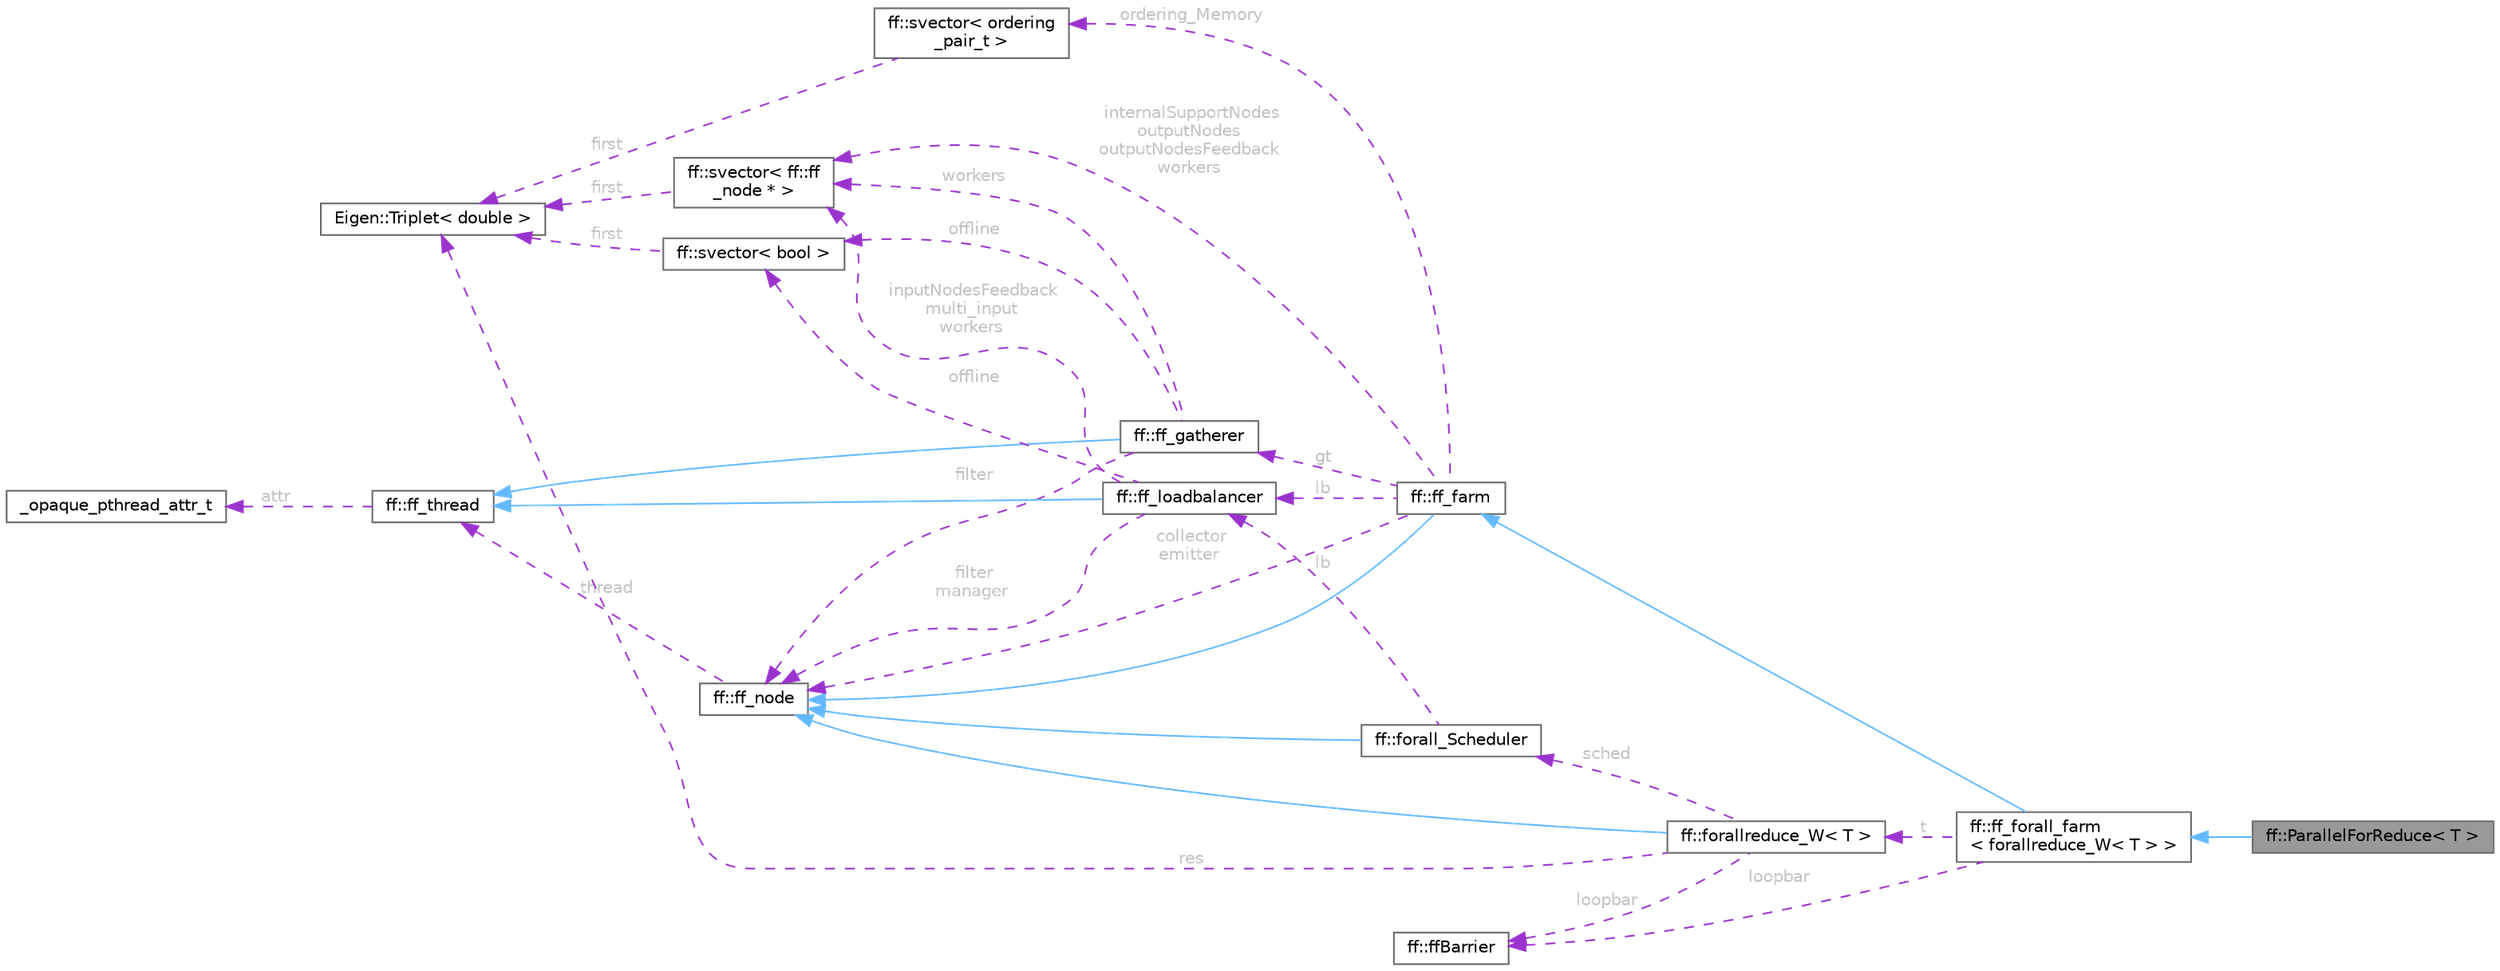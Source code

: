 digraph "ff::ParallelForReduce&lt; T &gt;"
{
 // LATEX_PDF_SIZE
  bgcolor="transparent";
  edge [fontname=Helvetica,fontsize=10,labelfontname=Helvetica,labelfontsize=10];
  node [fontname=Helvetica,fontsize=10,shape=box,height=0.2,width=0.4];
  rankdir="LR";
  Node1 [id="Node000001",label="ff::ParallelForReduce\< T \>",height=0.2,width=0.4,color="gray40", fillcolor="grey60", style="filled", fontcolor="black",tooltip="Parallel for and reduce. Run automatically."];
  Node2 -> Node1 [id="edge1_Node000001_Node000002",dir="back",color="steelblue1",style="solid",tooltip=" "];
  Node2 [id="Node000002",label="ff::ff_forall_farm\l\< forallreduce_W\< T \> \>",height=0.2,width=0.4,color="gray40", fillcolor="white", style="filled",URL="$classff_1_1ff__forall__farm.html",tooltip=" "];
  Node3 -> Node2 [id="edge2_Node000002_Node000003",dir="back",color="steelblue1",style="solid",tooltip=" "];
  Node3 [id="Node000003",label="ff::ff_farm",height=0.2,width=0.4,color="gray40", fillcolor="white", style="filled",URL="$classff_1_1ff__farm.html",tooltip="The Farm skeleton, with Emitter (lb_t) and Collector (gt_t)."];
  Node4 -> Node3 [id="edge3_Node000003_Node000004",dir="back",color="steelblue1",style="solid",tooltip=" "];
  Node4 [id="Node000004",label="ff::ff_node",height=0.2,width=0.4,color="gray40", fillcolor="white", style="filled",URL="$classff_1_1ff__node.html",tooltip="The FastFlow abstract contanier for a parallel activity (actor)."];
  Node5 -> Node4 [id="edge4_Node000004_Node000005",dir="back",color="darkorchid3",style="dashed",tooltip=" ",label=" thread",fontcolor="grey" ];
  Node5 [id="Node000005",label="ff::ff_thread",height=0.2,width=0.4,color="gray40", fillcolor="white", style="filled",URL="$classff_1_1ff__thread.html",tooltip="thread container for (leaves) ff_node"];
  Node6 -> Node5 [id="edge5_Node000005_Node000006",dir="back",color="darkorchid3",style="dashed",tooltip=" ",label=" attr",fontcolor="grey" ];
  Node6 [id="Node000006",label="_opaque_pthread_attr_t",height=0.2,width=0.4,color="gray40", fillcolor="white", style="filled",URL="$struct__opaque__pthread__attr__t.html",tooltip=" "];
  Node4 -> Node3 [id="edge6_Node000003_Node000004",dir="back",color="darkorchid3",style="dashed",tooltip=" ",label=" collector\nemitter",fontcolor="grey" ];
  Node7 -> Node3 [id="edge7_Node000003_Node000007",dir="back",color="darkorchid3",style="dashed",tooltip=" ",label=" lb",fontcolor="grey" ];
  Node7 [id="Node000007",label="ff::ff_loadbalancer",height=0.2,width=0.4,color="gray40", fillcolor="white", style="filled",URL="$classff_1_1ff__loadbalancer.html",tooltip="A class representing the Emitter node in a typical Farm skeleton."];
  Node5 -> Node7 [id="edge8_Node000007_Node000005",dir="back",color="steelblue1",style="solid",tooltip=" "];
  Node4 -> Node7 [id="edge9_Node000007_Node000004",dir="back",color="darkorchid3",style="dashed",tooltip=" ",label=" filter\nmanager",fontcolor="grey" ];
  Node8 -> Node7 [id="edge10_Node000007_Node000008",dir="back",color="darkorchid3",style="dashed",tooltip=" ",label=" inputNodesFeedback\nmulti_input\nworkers",fontcolor="grey" ];
  Node8 [id="Node000008",label="ff::svector\< ff::ff\l_node * \>",height=0.2,width=0.4,color="gray40", fillcolor="white", style="filled",URL="$classff_1_1svector.html",tooltip=" "];
  Node9 -> Node8 [id="edge11_Node000008_Node000009",dir="back",color="darkorchid3",style="dashed",tooltip=" ",label=" first",fontcolor="grey" ];
  Node9 [id="Node000009",label="Eigen::Triplet\< double \>",height=0.2,width=0.4,color="gray40", fillcolor="white", style="filled",URL="$class_eigen_1_1_triplet.html",tooltip=" "];
  Node10 -> Node7 [id="edge12_Node000007_Node000010",dir="back",color="darkorchid3",style="dashed",tooltip=" ",label=" offline",fontcolor="grey" ];
  Node10 [id="Node000010",label="ff::svector\< bool \>",height=0.2,width=0.4,color="gray40", fillcolor="white", style="filled",URL="$classff_1_1svector.html",tooltip=" "];
  Node9 -> Node10 [id="edge13_Node000010_Node000009",dir="back",color="darkorchid3",style="dashed",tooltip=" ",label=" first",fontcolor="grey" ];
  Node11 -> Node3 [id="edge14_Node000003_Node000011",dir="back",color="darkorchid3",style="dashed",tooltip=" ",label=" gt",fontcolor="grey" ];
  Node11 [id="Node000011",label="ff::ff_gatherer",height=0.2,width=0.4,color="gray40", fillcolor="white", style="filled",URL="$classff_1_1ff__gatherer.html",tooltip="A class representing the Collector node in a Farm skeleton."];
  Node5 -> Node11 [id="edge15_Node000011_Node000005",dir="back",color="steelblue1",style="solid",tooltip=" "];
  Node4 -> Node11 [id="edge16_Node000011_Node000004",dir="back",color="darkorchid3",style="dashed",tooltip=" ",label=" filter",fontcolor="grey" ];
  Node8 -> Node11 [id="edge17_Node000011_Node000008",dir="back",color="darkorchid3",style="dashed",tooltip=" ",label=" workers",fontcolor="grey" ];
  Node10 -> Node11 [id="edge18_Node000011_Node000010",dir="back",color="darkorchid3",style="dashed",tooltip=" ",label=" offline",fontcolor="grey" ];
  Node8 -> Node3 [id="edge19_Node000003_Node000008",dir="back",color="darkorchid3",style="dashed",tooltip=" ",label=" internalSupportNodes\noutputNodes\noutputNodesFeedback\nworkers",fontcolor="grey" ];
  Node12 -> Node3 [id="edge20_Node000003_Node000012",dir="back",color="darkorchid3",style="dashed",tooltip=" ",label=" ordering_Memory",fontcolor="grey" ];
  Node12 [id="Node000012",label="ff::svector\< ordering\l_pair_t \>",height=0.2,width=0.4,color="gray40", fillcolor="white", style="filled",URL="$classff_1_1svector.html",tooltip=" "];
  Node9 -> Node12 [id="edge21_Node000012_Node000009",dir="back",color="darkorchid3",style="dashed",tooltip=" ",label=" first",fontcolor="grey" ];
  Node13 -> Node2 [id="edge22_Node000002_Node000013",dir="back",color="darkorchid3",style="dashed",tooltip=" ",label=" t",fontcolor="grey" ];
  Node13 [id="Node000013",label="ff::forallreduce_W\< T \>",height=0.2,width=0.4,color="gray40", fillcolor="white", style="filled",URL="$classff_1_1forallreduce___w.html",tooltip=" "];
  Node4 -> Node13 [id="edge23_Node000013_Node000004",dir="back",color="steelblue1",style="solid",tooltip=" "];
  Node14 -> Node13 [id="edge24_Node000013_Node000014",dir="back",color="darkorchid3",style="dashed",tooltip=" ",label=" sched",fontcolor="grey" ];
  Node14 [id="Node000014",label="ff::forall_Scheduler",height=0.2,width=0.4,color="gray40", fillcolor="white", style="filled",URL="$classff_1_1forall___scheduler.html",tooltip=" "];
  Node4 -> Node14 [id="edge25_Node000014_Node000004",dir="back",color="steelblue1",style="solid",tooltip=" "];
  Node7 -> Node14 [id="edge26_Node000014_Node000007",dir="back",color="darkorchid3",style="dashed",tooltip=" ",label=" lb",fontcolor="grey" ];
  Node15 -> Node13 [id="edge27_Node000013_Node000015",dir="back",color="darkorchid3",style="dashed",tooltip=" ",label=" loopbar",fontcolor="grey" ];
  Node15 [id="Node000015",label="ff::ffBarrier",height=0.2,width=0.4,color="gray40", fillcolor="white", style="filled",URL="$structff_1_1ff_barrier.html",tooltip="Just a barrier interface"];
  Node9 -> Node13 [id="edge28_Node000013_Node000009",dir="back",color="darkorchid3",style="dashed",tooltip=" ",label=" res",fontcolor="grey" ];
  Node15 -> Node2 [id="edge29_Node000002_Node000015",dir="back",color="darkorchid3",style="dashed",tooltip=" ",label=" loopbar",fontcolor="grey" ];
}
